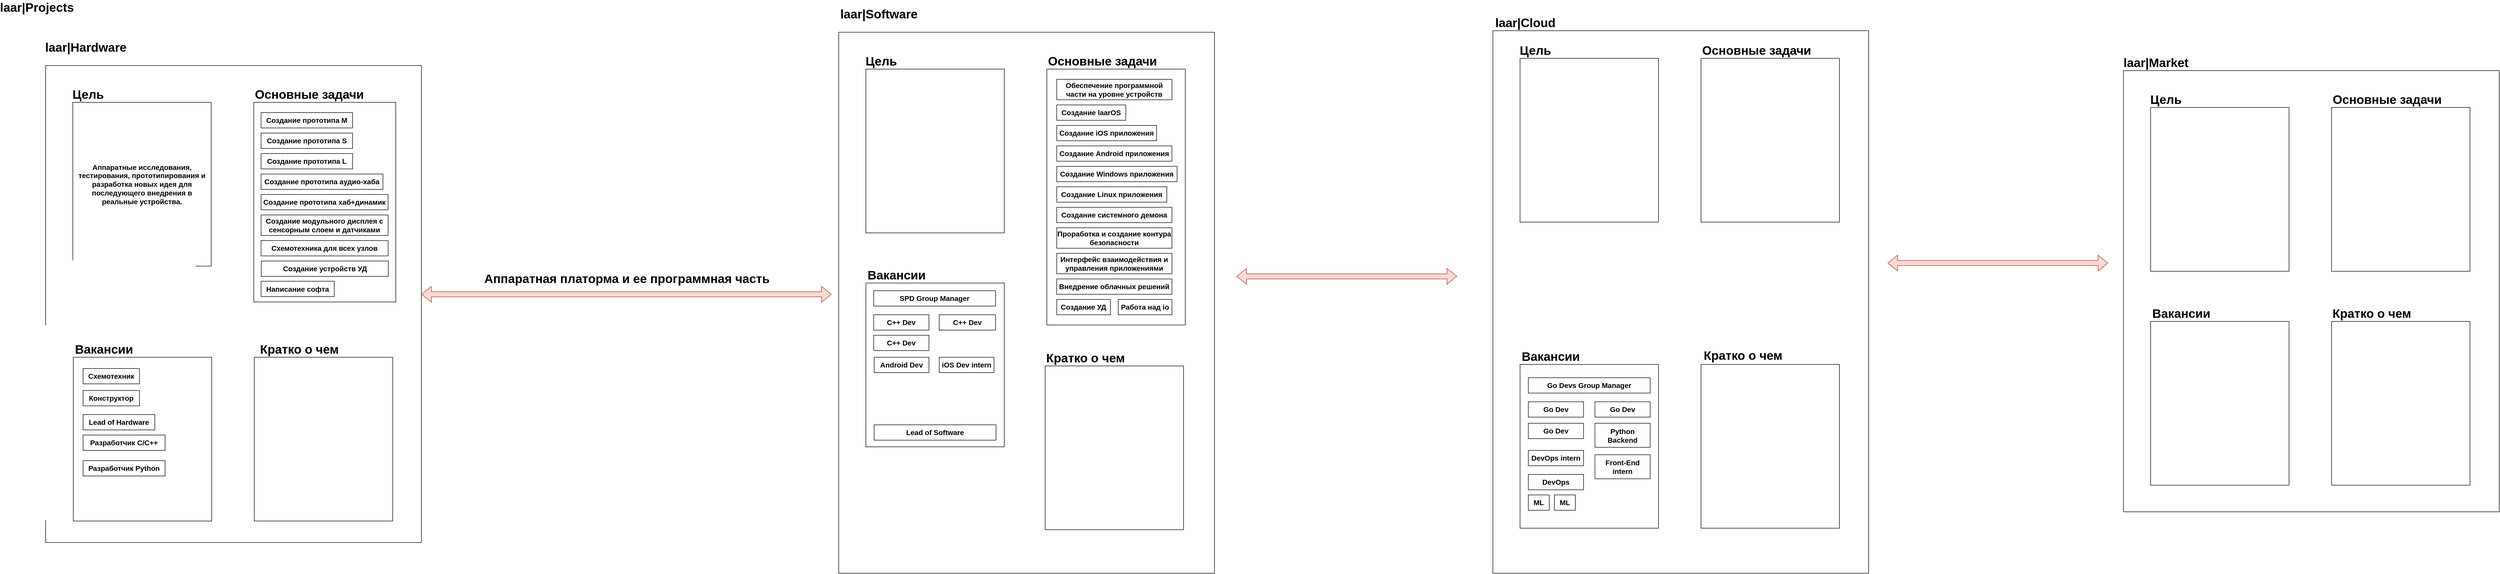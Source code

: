 <mxfile version="22.1.4" type="github">
  <diagram name="Страница — 1" id="ZqEQ2uIjSCoxPEkew0uO">
    <mxGraphModel dx="1908" dy="1284" grid="1" gridSize="10" guides="1" tooltips="1" connect="1" arrows="1" fold="1" page="1" pageScale="1" pageWidth="827" pageHeight="1169" math="0" shadow="0">
      <root>
        <mxCell id="0" />
        <mxCell id="1" parent="0" />
        <mxCell id="WnLP0OA23K2Bo2pzQ6Bt-3" value="" style="rounded=0;whiteSpace=wrap;html=1;fillColor=none;" parent="1" vertex="1">
          <mxGeometry x="107" y="148" width="733" height="932" as="geometry" />
        </mxCell>
        <mxCell id="T9pTu-QHJXgR7XEYWg38-1" value="&lt;font style=&quot;font-size: 24px;&quot;&gt;&lt;b&gt;laar|Projects&lt;/b&gt;&lt;/font&gt;" style="text;html=1;strokeColor=none;fillColor=none;align=center;verticalAlign=middle;whiteSpace=wrap;rounded=0;" parent="1" vertex="1">
          <mxGeometry x="20" y="20" width="140" height="30" as="geometry" />
        </mxCell>
        <mxCell id="WnLP0OA23K2Bo2pzQ6Bt-5" value="&lt;font style=&quot;font-size: 24px;&quot;&gt;&lt;b&gt;laar|Hardware&lt;/b&gt;&lt;/font&gt;" style="text;html=1;strokeColor=none;fillColor=none;align=center;verticalAlign=middle;whiteSpace=wrap;rounded=0;" parent="1" vertex="1">
          <mxGeometry x="107" y="98" width="157" height="30" as="geometry" />
        </mxCell>
        <mxCell id="WnLP0OA23K2Bo2pzQ6Bt-11" value="" style="rounded=0;whiteSpace=wrap;html=1;fillColor=none;" parent="1" vertex="1">
          <mxGeometry x="513" y="220" width="277" height="390" as="geometry" />
        </mxCell>
        <mxCell id="WnLP0OA23K2Bo2pzQ6Bt-12" value="&lt;span style=&quot;font-size: 24px;&quot;&gt;&lt;b&gt;Вакансии&lt;/b&gt;&lt;/span&gt;" style="text;html=1;strokeColor=none;fillColor=none;align=center;verticalAlign=middle;whiteSpace=wrap;rounded=0;" parent="1" vertex="1">
          <mxGeometry x="161" y="688" width="120" height="30" as="geometry" />
        </mxCell>
        <mxCell id="WnLP0OA23K2Bo2pzQ6Bt-13" value="&lt;span style=&quot;font-size: 14px;&quot;&gt;&lt;b&gt;Аппаратные исследования, тестирования, прототипирования и разработка новых идея для последующего внедрения в реальные устройства.&lt;/b&gt;&lt;/span&gt;" style="rounded=0;whiteSpace=wrap;html=1;fillColor=none;" parent="1" vertex="1">
          <mxGeometry x="160" y="220" width="270" height="320" as="geometry" />
        </mxCell>
        <mxCell id="WnLP0OA23K2Bo2pzQ6Bt-14" value="&lt;span style=&quot;font-size: 24px;&quot;&gt;&lt;b&gt;Цель&lt;/b&gt;&lt;/span&gt;" style="text;html=1;strokeColor=none;fillColor=none;align=center;verticalAlign=middle;whiteSpace=wrap;rounded=0;" parent="1" vertex="1">
          <mxGeometry x="160" y="190" width="60" height="30" as="geometry" />
        </mxCell>
        <mxCell id="WnLP0OA23K2Bo2pzQ6Bt-15" value="" style="rounded=0;whiteSpace=wrap;html=1;fillColor=none;" parent="1" vertex="1">
          <mxGeometry x="161" y="718" width="270" height="320" as="geometry" />
        </mxCell>
        <mxCell id="WnLP0OA23K2Bo2pzQ6Bt-16" value="&lt;span style=&quot;font-size: 24px;&quot;&gt;&lt;b&gt;Основные задачи&lt;/b&gt;&lt;/span&gt;" style="text;html=1;strokeColor=none;fillColor=none;align=center;verticalAlign=middle;whiteSpace=wrap;rounded=0;" parent="1" vertex="1">
          <mxGeometry x="513" y="190" width="217" height="30" as="geometry" />
        </mxCell>
        <mxCell id="WnLP0OA23K2Bo2pzQ6Bt-17" value="" style="rounded=0;whiteSpace=wrap;html=1;fillColor=none;" parent="1" vertex="1">
          <mxGeometry x="514" y="718" width="270" height="320" as="geometry" />
        </mxCell>
        <mxCell id="WnLP0OA23K2Bo2pzQ6Bt-18" value="&lt;span style=&quot;font-size: 24px;&quot;&gt;&lt;b&gt;Кратко о чем&lt;/b&gt;&lt;/span&gt;" style="text;html=1;strokeColor=none;fillColor=none;align=center;verticalAlign=middle;whiteSpace=wrap;rounded=0;" parent="1" vertex="1">
          <mxGeometry x="514" y="688" width="176" height="30" as="geometry" />
        </mxCell>
        <mxCell id="WnLP0OA23K2Bo2pzQ6Bt-19" value="" style="rounded=0;whiteSpace=wrap;html=1;fillColor=none;" parent="1" vertex="1">
          <mxGeometry x="4160" y="158" width="733" height="862" as="geometry" />
        </mxCell>
        <mxCell id="WnLP0OA23K2Bo2pzQ6Bt-20" value="&lt;font style=&quot;font-size: 24px;&quot;&gt;&lt;b&gt;laar|Market&lt;/b&gt;&lt;/font&gt;" style="text;html=1;strokeColor=none;fillColor=none;align=center;verticalAlign=middle;whiteSpace=wrap;rounded=0;" parent="1" vertex="1">
          <mxGeometry x="4160" y="128" width="127" height="30" as="geometry" />
        </mxCell>
        <mxCell id="WnLP0OA23K2Bo2pzQ6Bt-21" value="" style="rounded=0;whiteSpace=wrap;html=1;fillColor=none;" parent="1" vertex="1">
          <mxGeometry x="4566" y="230" width="270" height="320" as="geometry" />
        </mxCell>
        <mxCell id="WnLP0OA23K2Bo2pzQ6Bt-22" value="&lt;span style=&quot;font-size: 24px;&quot;&gt;&lt;b&gt;Вакансии&lt;/b&gt;&lt;/span&gt;" style="text;html=1;strokeColor=none;fillColor=none;align=center;verticalAlign=middle;whiteSpace=wrap;rounded=0;" parent="1" vertex="1">
          <mxGeometry x="4213" y="618" width="120" height="30" as="geometry" />
        </mxCell>
        <mxCell id="WnLP0OA23K2Bo2pzQ6Bt-23" value="" style="rounded=0;whiteSpace=wrap;html=1;fillColor=none;" parent="1" vertex="1">
          <mxGeometry x="4213" y="230" width="270" height="320" as="geometry" />
        </mxCell>
        <mxCell id="WnLP0OA23K2Bo2pzQ6Bt-24" value="&lt;span style=&quot;font-size: 24px;&quot;&gt;&lt;b&gt;Цель&lt;/b&gt;&lt;/span&gt;" style="text;html=1;strokeColor=none;fillColor=none;align=center;verticalAlign=middle;whiteSpace=wrap;rounded=0;" parent="1" vertex="1">
          <mxGeometry x="4213" y="200" width="60" height="30" as="geometry" />
        </mxCell>
        <mxCell id="WnLP0OA23K2Bo2pzQ6Bt-25" value="" style="rounded=0;whiteSpace=wrap;html=1;fillColor=none;" parent="1" vertex="1">
          <mxGeometry x="4213" y="648" width="270" height="320" as="geometry" />
        </mxCell>
        <mxCell id="WnLP0OA23K2Bo2pzQ6Bt-26" value="&lt;span style=&quot;font-size: 24px;&quot;&gt;&lt;b&gt;Основные задачи&lt;/b&gt;&lt;/span&gt;" style="text;html=1;strokeColor=none;fillColor=none;align=center;verticalAlign=middle;whiteSpace=wrap;rounded=0;" parent="1" vertex="1">
          <mxGeometry x="4566" y="200" width="217" height="30" as="geometry" />
        </mxCell>
        <mxCell id="WnLP0OA23K2Bo2pzQ6Bt-27" value="" style="rounded=0;whiteSpace=wrap;html=1;fillColor=none;" parent="1" vertex="1">
          <mxGeometry x="4566" y="648" width="270" height="320" as="geometry" />
        </mxCell>
        <mxCell id="WnLP0OA23K2Bo2pzQ6Bt-28" value="&lt;span style=&quot;font-size: 24px;&quot;&gt;&lt;b&gt;Кратко о чем&lt;/b&gt;&lt;/span&gt;" style="text;html=1;strokeColor=none;fillColor=none;align=center;verticalAlign=middle;whiteSpace=wrap;rounded=0;" parent="1" vertex="1">
          <mxGeometry x="4566" y="618" width="157" height="30" as="geometry" />
        </mxCell>
        <mxCell id="WnLP0OA23K2Bo2pzQ6Bt-29" value="" style="rounded=0;whiteSpace=wrap;html=1;fillColor=none;" parent="1" vertex="1">
          <mxGeometry x="1654" y="83" width="733" height="1057" as="geometry" />
        </mxCell>
        <mxCell id="WnLP0OA23K2Bo2pzQ6Bt-30" value="&lt;font style=&quot;font-size: 24px;&quot;&gt;&lt;b&gt;laar|Software&lt;/b&gt;&lt;/font&gt;" style="text;html=1;strokeColor=none;fillColor=none;align=center;verticalAlign=middle;whiteSpace=wrap;rounded=0;" parent="1" vertex="1">
          <mxGeometry x="1654" y="33" width="157" height="30" as="geometry" />
        </mxCell>
        <mxCell id="WnLP0OA23K2Bo2pzQ6Bt-31" value="" style="rounded=0;whiteSpace=wrap;html=1;fillColor=none;" parent="1" vertex="1">
          <mxGeometry x="2060" y="155" width="270" height="500" as="geometry" />
        </mxCell>
        <mxCell id="WnLP0OA23K2Bo2pzQ6Bt-32" value="&lt;span style=&quot;font-size: 24px;&quot;&gt;&lt;b&gt;Вакансии&lt;/b&gt;&lt;/span&gt;" style="text;html=1;strokeColor=none;fillColor=none;align=center;verticalAlign=middle;whiteSpace=wrap;rounded=0;" parent="1" vertex="1">
          <mxGeometry x="1707" y="543" width="120" height="30" as="geometry" />
        </mxCell>
        <mxCell id="WnLP0OA23K2Bo2pzQ6Bt-33" value="" style="rounded=0;whiteSpace=wrap;html=1;fillColor=none;" parent="1" vertex="1">
          <mxGeometry x="1707" y="155" width="270" height="320" as="geometry" />
        </mxCell>
        <mxCell id="WnLP0OA23K2Bo2pzQ6Bt-34" value="&lt;span style=&quot;font-size: 24px;&quot;&gt;&lt;b&gt;Цель&lt;/b&gt;&lt;/span&gt;" style="text;html=1;strokeColor=none;fillColor=none;align=center;verticalAlign=middle;whiteSpace=wrap;rounded=0;" parent="1" vertex="1">
          <mxGeometry x="1707" y="125" width="60" height="30" as="geometry" />
        </mxCell>
        <mxCell id="WnLP0OA23K2Bo2pzQ6Bt-35" value="" style="rounded=0;whiteSpace=wrap;html=1;fillColor=none;" parent="1" vertex="1">
          <mxGeometry x="1707" y="573" width="270" height="320" as="geometry" />
        </mxCell>
        <mxCell id="WnLP0OA23K2Bo2pzQ6Bt-36" value="&lt;span style=&quot;font-size: 24px;&quot;&gt;&lt;b&gt;Основные задачи&lt;/b&gt;&lt;/span&gt;" style="text;html=1;strokeColor=none;fillColor=none;align=center;verticalAlign=middle;whiteSpace=wrap;rounded=0;" parent="1" vertex="1">
          <mxGeometry x="2060" y="125" width="217" height="30" as="geometry" />
        </mxCell>
        <mxCell id="WnLP0OA23K2Bo2pzQ6Bt-37" value="" style="rounded=0;whiteSpace=wrap;html=1;fillColor=none;" parent="1" vertex="1">
          <mxGeometry x="2056.63" y="735" width="270" height="320" as="geometry" />
        </mxCell>
        <mxCell id="WnLP0OA23K2Bo2pzQ6Bt-38" value="&lt;span style=&quot;font-size: 24px;&quot;&gt;&lt;b&gt;Кратко о чем&lt;/b&gt;&lt;/span&gt;" style="text;html=1;strokeColor=none;fillColor=none;align=center;verticalAlign=middle;whiteSpace=wrap;rounded=0;" parent="1" vertex="1">
          <mxGeometry x="2056.63" y="705" width="157" height="30" as="geometry" />
        </mxCell>
        <mxCell id="WnLP0OA23K2Bo2pzQ6Bt-39" value="" style="rounded=0;whiteSpace=wrap;html=1;fillColor=none;" parent="1" vertex="1">
          <mxGeometry x="2930" y="80" width="733" height="1060" as="geometry" />
        </mxCell>
        <mxCell id="WnLP0OA23K2Bo2pzQ6Bt-40" value="&lt;font style=&quot;font-size: 24px;&quot;&gt;&lt;b&gt;laar|Cloud&lt;/b&gt;&lt;/font&gt;" style="text;html=1;strokeColor=none;fillColor=none;align=center;verticalAlign=middle;whiteSpace=wrap;rounded=0;" parent="1" vertex="1">
          <mxGeometry x="2930" y="50" width="127" height="30" as="geometry" />
        </mxCell>
        <mxCell id="WnLP0OA23K2Bo2pzQ6Bt-41" value="" style="rounded=0;whiteSpace=wrap;html=1;fillColor=none;" parent="1" vertex="1">
          <mxGeometry x="3336" y="134" width="270" height="320" as="geometry" />
        </mxCell>
        <mxCell id="WnLP0OA23K2Bo2pzQ6Bt-42" value="&lt;span style=&quot;font-size: 24px;&quot;&gt;&lt;b&gt;Вакансии&lt;/b&gt;&lt;/span&gt;" style="text;html=1;strokeColor=none;fillColor=none;align=center;verticalAlign=middle;whiteSpace=wrap;rounded=0;" parent="1" vertex="1">
          <mxGeometry x="2983" y="702" width="120" height="30" as="geometry" />
        </mxCell>
        <mxCell id="WnLP0OA23K2Bo2pzQ6Bt-43" value="" style="rounded=0;whiteSpace=wrap;html=1;fillColor=none;" parent="1" vertex="1">
          <mxGeometry x="2983" y="134" width="270" height="320" as="geometry" />
        </mxCell>
        <mxCell id="WnLP0OA23K2Bo2pzQ6Bt-44" value="&lt;span style=&quot;font-size: 24px;&quot;&gt;&lt;b&gt;Цель&lt;/b&gt;&lt;/span&gt;" style="text;html=1;strokeColor=none;fillColor=none;align=center;verticalAlign=middle;whiteSpace=wrap;rounded=0;" parent="1" vertex="1">
          <mxGeometry x="2983" y="104" width="60" height="30" as="geometry" />
        </mxCell>
        <mxCell id="WnLP0OA23K2Bo2pzQ6Bt-45" value="" style="rounded=0;whiteSpace=wrap;html=1;fillColor=none;" parent="1" vertex="1">
          <mxGeometry x="2983" y="732" width="270" height="320" as="geometry" />
        </mxCell>
        <mxCell id="WnLP0OA23K2Bo2pzQ6Bt-46" value="&lt;span style=&quot;font-size: 24px;&quot;&gt;&lt;b&gt;Основные задачи&lt;/b&gt;&lt;/span&gt;" style="text;html=1;strokeColor=none;fillColor=none;align=center;verticalAlign=middle;whiteSpace=wrap;rounded=0;" parent="1" vertex="1">
          <mxGeometry x="3336" y="104" width="217" height="30" as="geometry" />
        </mxCell>
        <mxCell id="WnLP0OA23K2Bo2pzQ6Bt-47" value="" style="rounded=0;whiteSpace=wrap;html=1;fillColor=none;" parent="1" vertex="1">
          <mxGeometry x="3336" y="732" width="270" height="320" as="geometry" />
        </mxCell>
        <mxCell id="WnLP0OA23K2Bo2pzQ6Bt-48" value="&lt;span style=&quot;font-size: 24px;&quot;&gt;&lt;b&gt;Кратко о чем&lt;/b&gt;&lt;/span&gt;" style="text;html=1;strokeColor=none;fillColor=none;align=center;verticalAlign=middle;whiteSpace=wrap;rounded=0;" parent="1" vertex="1">
          <mxGeometry x="3336" y="700" width="164" height="30" as="geometry" />
        </mxCell>
        <mxCell id="WnLP0OA23K2Bo2pzQ6Bt-50" value="&lt;b&gt;&lt;font style=&quot;font-size: 14px;&quot;&gt;Создание прототипа M&lt;/font&gt;&lt;/b&gt;" style="rounded=0;whiteSpace=wrap;html=1;" parent="1" vertex="1">
          <mxGeometry x="527.25" y="240" width="178.5" height="30" as="geometry" />
        </mxCell>
        <mxCell id="WnLP0OA23K2Bo2pzQ6Bt-51" value="&lt;b&gt;&lt;font style=&quot;font-size: 14px;&quot;&gt;Создание прототипа S&lt;/font&gt;&lt;/b&gt;" style="rounded=0;whiteSpace=wrap;html=1;" parent="1" vertex="1">
          <mxGeometry x="527.25" y="280" width="178.5" height="30" as="geometry" />
        </mxCell>
        <mxCell id="WnLP0OA23K2Bo2pzQ6Bt-52" value="&lt;b&gt;&lt;font style=&quot;font-size: 14px;&quot;&gt;Создание прототипа L&lt;/font&gt;&lt;/b&gt;" style="rounded=0;whiteSpace=wrap;html=1;" parent="1" vertex="1">
          <mxGeometry x="527.25" y="320" width="178.5" height="30" as="geometry" />
        </mxCell>
        <mxCell id="WnLP0OA23K2Bo2pzQ6Bt-53" value="&lt;b&gt;&lt;font style=&quot;font-size: 14px;&quot;&gt;Создание прототипа аудио-хаба&lt;/font&gt;&lt;/b&gt;" style="rounded=0;whiteSpace=wrap;html=1;" parent="1" vertex="1">
          <mxGeometry x="527.25" y="360" width="237.75" height="30" as="geometry" />
        </mxCell>
        <mxCell id="WnLP0OA23K2Bo2pzQ6Bt-54" value="&lt;b&gt;&lt;font style=&quot;font-size: 14px;&quot;&gt;Создание прототипа хаб+динамик&lt;/font&gt;&lt;/b&gt;" style="rounded=0;whiteSpace=wrap;html=1;" parent="1" vertex="1">
          <mxGeometry x="527.25" y="400" width="247.75" height="30" as="geometry" />
        </mxCell>
        <mxCell id="WnLP0OA23K2Bo2pzQ6Bt-55" value="&lt;b&gt;&lt;font style=&quot;font-size: 14px;&quot;&gt;Создание модульного дисплея с сенсорным слоем и датчиками&lt;/font&gt;&lt;/b&gt;" style="rounded=0;whiteSpace=wrap;html=1;" parent="1" vertex="1">
          <mxGeometry x="527.25" y="440" width="247.75" height="40" as="geometry" />
        </mxCell>
        <mxCell id="WnLP0OA23K2Bo2pzQ6Bt-56" value="&lt;span style=&quot;font-size: 14px;&quot;&gt;&lt;b&gt;Схемотехника для всех узлов&lt;/b&gt;&lt;/span&gt;" style="rounded=0;whiteSpace=wrap;html=1;" parent="1" vertex="1">
          <mxGeometry x="527.25" y="490" width="247.75" height="30" as="geometry" />
        </mxCell>
        <mxCell id="WnLP0OA23K2Bo2pzQ6Bt-57" value="&lt;span style=&quot;font-size: 14px;&quot;&gt;&lt;b&gt;Создание устройств УД&lt;/b&gt;&lt;/span&gt;" style="rounded=0;whiteSpace=wrap;html=1;" parent="1" vertex="1">
          <mxGeometry x="527.63" y="530" width="247.75" height="30" as="geometry" />
        </mxCell>
        <mxCell id="WnLP0OA23K2Bo2pzQ6Bt-58" value="&lt;span style=&quot;font-size: 14px;&quot;&gt;&lt;b&gt;Написание софта&lt;/b&gt;&lt;/span&gt;" style="rounded=0;whiteSpace=wrap;html=1;" parent="1" vertex="1">
          <mxGeometry x="527.25" y="569.5" width="142.75" height="30" as="geometry" />
        </mxCell>
        <mxCell id="WnLP0OA23K2Bo2pzQ6Bt-59" value="&lt;span style=&quot;font-size: 14px;&quot;&gt;&lt;b&gt;Схемотехник&lt;/b&gt;&lt;/span&gt;" style="rounded=0;whiteSpace=wrap;html=1;" parent="1" vertex="1">
          <mxGeometry x="180" y="740" width="110" height="30" as="geometry" />
        </mxCell>
        <mxCell id="WnLP0OA23K2Bo2pzQ6Bt-60" value="&lt;span style=&quot;font-size: 14px;&quot;&gt;&lt;b&gt;Конструктор&lt;/b&gt;&lt;/span&gt;" style="rounded=0;whiteSpace=wrap;html=1;" parent="1" vertex="1">
          <mxGeometry x="180" y="783" width="110" height="30" as="geometry" />
        </mxCell>
        <mxCell id="WnLP0OA23K2Bo2pzQ6Bt-61" value="&lt;span style=&quot;font-size: 14px;&quot;&gt;&lt;b&gt;Lead of Hardware&lt;/b&gt;&lt;/span&gt;" style="rounded=0;whiteSpace=wrap;html=1;" parent="1" vertex="1">
          <mxGeometry x="180" y="830" width="140" height="30" as="geometry" />
        </mxCell>
        <mxCell id="WnLP0OA23K2Bo2pzQ6Bt-62" value="&lt;span style=&quot;font-size: 14px;&quot;&gt;&lt;b&gt;Разработчик С/C++&lt;/b&gt;&lt;/span&gt;" style="rounded=0;whiteSpace=wrap;html=1;" parent="1" vertex="1">
          <mxGeometry x="180" y="870" width="160" height="30" as="geometry" />
        </mxCell>
        <mxCell id="WnLP0OA23K2Bo2pzQ6Bt-63" value="&lt;span style=&quot;font-size: 14px;&quot;&gt;&lt;b&gt;Разработчик Python&lt;/b&gt;&lt;/span&gt;" style="rounded=0;whiteSpace=wrap;html=1;" parent="1" vertex="1">
          <mxGeometry x="180" y="920" width="160" height="30" as="geometry" />
        </mxCell>
        <mxCell id="WnLP0OA23K2Bo2pzQ6Bt-64" value="&lt;span style=&quot;font-size: 14px;&quot;&gt;&lt;b&gt;Обеспечение программной части на уровне устройств&lt;/b&gt;&lt;/span&gt;" style="rounded=0;whiteSpace=wrap;html=1;" parent="1" vertex="1">
          <mxGeometry x="2079.25" y="175" width="224.75" height="40" as="geometry" />
        </mxCell>
        <mxCell id="WnLP0OA23K2Bo2pzQ6Bt-65" value="&lt;span style=&quot;font-size: 14px;&quot;&gt;&lt;b&gt;Создание laarOS&lt;/b&gt;&lt;/span&gt;" style="rounded=0;whiteSpace=wrap;html=1;" parent="1" vertex="1">
          <mxGeometry x="2079.25" y="225" width="134.75" height="30" as="geometry" />
        </mxCell>
        <mxCell id="WnLP0OA23K2Bo2pzQ6Bt-66" value="&lt;span style=&quot;font-size: 14px;&quot;&gt;&lt;b&gt;Создание iOS приложения&lt;/b&gt;&lt;/span&gt;" style="rounded=0;whiteSpace=wrap;html=1;" parent="1" vertex="1">
          <mxGeometry x="2079.25" y="265" width="194.75" height="30" as="geometry" />
        </mxCell>
        <mxCell id="WnLP0OA23K2Bo2pzQ6Bt-67" value="&lt;span style=&quot;font-size: 14px;&quot;&gt;&lt;b&gt;Создание Android приложения&lt;/b&gt;&lt;/span&gt;" style="rounded=0;whiteSpace=wrap;html=1;" parent="1" vertex="1">
          <mxGeometry x="2079.25" y="305" width="224.75" height="30" as="geometry" />
        </mxCell>
        <mxCell id="WnLP0OA23K2Bo2pzQ6Bt-68" value="&lt;span style=&quot;font-size: 14px;&quot;&gt;&lt;b&gt;Создание Windows приложения&lt;/b&gt;&lt;/span&gt;" style="rounded=0;whiteSpace=wrap;html=1;" parent="1" vertex="1">
          <mxGeometry x="2079.25" y="345" width="234.75" height="30" as="geometry" />
        </mxCell>
        <mxCell id="WnLP0OA23K2Bo2pzQ6Bt-69" value="&lt;span style=&quot;font-size: 14px;&quot;&gt;&lt;b&gt;Создание Linux приложения&lt;/b&gt;&lt;/span&gt;" style="rounded=0;whiteSpace=wrap;html=1;" parent="1" vertex="1">
          <mxGeometry x="2079.25" y="385" width="214.75" height="30" as="geometry" />
        </mxCell>
        <mxCell id="WnLP0OA23K2Bo2pzQ6Bt-70" value="&lt;span style=&quot;font-size: 14px;&quot;&gt;&lt;b&gt;Создание системного демона&lt;/b&gt;&lt;/span&gt;" style="rounded=0;whiteSpace=wrap;html=1;" parent="1" vertex="1">
          <mxGeometry x="2079.25" y="425" width="224.75" height="30" as="geometry" />
        </mxCell>
        <mxCell id="WnLP0OA23K2Bo2pzQ6Bt-71" value="&lt;span style=&quot;font-size: 14px;&quot;&gt;&lt;b&gt;Проработка и создание контура безопасности&lt;/b&gt;&lt;/span&gt;" style="rounded=0;whiteSpace=wrap;html=1;" parent="1" vertex="1">
          <mxGeometry x="2079.25" y="465" width="224.75" height="40" as="geometry" />
        </mxCell>
        <mxCell id="WnLP0OA23K2Bo2pzQ6Bt-72" value="&lt;span style=&quot;font-size: 14px;&quot;&gt;&lt;b&gt;Интерфейс взаимодействия и управления приложениями&lt;/b&gt;&lt;/span&gt;" style="rounded=0;whiteSpace=wrap;html=1;" parent="1" vertex="1">
          <mxGeometry x="2079.25" y="515" width="224.75" height="40" as="geometry" />
        </mxCell>
        <mxCell id="WnLP0OA23K2Bo2pzQ6Bt-73" value="&lt;span style=&quot;font-size: 14px;&quot;&gt;&lt;b&gt;Внедрение облачных решений&lt;/b&gt;&lt;/span&gt;" style="rounded=0;whiteSpace=wrap;html=1;" parent="1" vertex="1">
          <mxGeometry x="2079.25" y="565" width="224.75" height="30" as="geometry" />
        </mxCell>
        <mxCell id="WnLP0OA23K2Bo2pzQ6Bt-74" value="&lt;span style=&quot;font-size: 14px;&quot;&gt;&lt;b&gt;Создание УД&lt;/b&gt;&lt;/span&gt;" style="rounded=0;whiteSpace=wrap;html=1;" parent="1" vertex="1">
          <mxGeometry x="2079.25" y="605" width="104.75" height="30" as="geometry" />
        </mxCell>
        <mxCell id="WnLP0OA23K2Bo2pzQ6Bt-75" value="&lt;span style=&quot;font-size: 14px;&quot;&gt;&lt;b&gt;Работа над io&lt;/b&gt;&lt;/span&gt;" style="rounded=0;whiteSpace=wrap;html=1;" parent="1" vertex="1">
          <mxGeometry x="2199.25" y="605" width="104.75" height="30" as="geometry" />
        </mxCell>
        <mxCell id="WnLP0OA23K2Bo2pzQ6Bt-76" value="" style="shape=flexArrow;endArrow=classic;startArrow=classic;html=1;rounded=0;fillColor=#fad9d5;strokeColor=#ae4132;" parent="1" edge="1">
          <mxGeometry width="100" height="100" relative="1" as="geometry">
            <mxPoint x="840" y="595" as="sourcePoint" />
            <mxPoint x="1640" y="595" as="targetPoint" />
          </mxGeometry>
        </mxCell>
        <mxCell id="WnLP0OA23K2Bo2pzQ6Bt-77" value="&lt;span style=&quot;font-size: 24px;&quot;&gt;&lt;b&gt;Аппаратная платорма и ее программная часть&lt;/b&gt;&lt;/span&gt;" style="text;html=1;strokeColor=none;fillColor=none;align=center;verticalAlign=middle;whiteSpace=wrap;rounded=0;" parent="1" vertex="1">
          <mxGeometry x="926" y="550" width="630" height="30" as="geometry" />
        </mxCell>
        <mxCell id="WnLP0OA23K2Bo2pzQ6Bt-79" value="" style="shape=flexArrow;endArrow=classic;startArrow=classic;html=1;rounded=0;fillColor=#fad9d5;strokeColor=#ae4132;" parent="1" edge="1">
          <mxGeometry width="100" height="100" relative="1" as="geometry">
            <mxPoint x="2430" y="560" as="sourcePoint" />
            <mxPoint x="2860" y="560" as="targetPoint" />
          </mxGeometry>
        </mxCell>
        <mxCell id="WnLP0OA23K2Bo2pzQ6Bt-81" value="" style="shape=flexArrow;endArrow=classic;startArrow=classic;html=1;rounded=0;fillColor=#fad9d5;strokeColor=#ae4132;" parent="1" edge="1">
          <mxGeometry width="100" height="100" relative="1" as="geometry">
            <mxPoint x="3700" y="533.89" as="sourcePoint" />
            <mxPoint x="4130" y="533.89" as="targetPoint" />
          </mxGeometry>
        </mxCell>
        <mxCell id="WnLP0OA23K2Bo2pzQ6Bt-82" value="&lt;span style=&quot;font-size: 14px;&quot;&gt;&lt;b&gt;SPD Group Manager&lt;/b&gt;&lt;/span&gt;" style="rounded=0;whiteSpace=wrap;html=1;" parent="1" vertex="1">
          <mxGeometry x="1722.25" y="588" width="237.75" height="30" as="geometry" />
        </mxCell>
        <mxCell id="WnLP0OA23K2Bo2pzQ6Bt-84" value="&lt;span style=&quot;font-size: 14px;&quot;&gt;&lt;b&gt;C++ Dev&lt;/b&gt;&lt;/span&gt;" style="rounded=0;whiteSpace=wrap;html=1;" parent="1" vertex="1">
          <mxGeometry x="1722.25" y="635" width="107.75" height="30" as="geometry" />
        </mxCell>
        <mxCell id="WnLP0OA23K2Bo2pzQ6Bt-85" value="&lt;span style=&quot;font-size: 14px;&quot;&gt;&lt;b&gt;C++ Dev&lt;/b&gt;&lt;/span&gt;" style="rounded=0;whiteSpace=wrap;html=1;" parent="1" vertex="1">
          <mxGeometry x="1850" y="635" width="110" height="30" as="geometry" />
        </mxCell>
        <mxCell id="WnLP0OA23K2Bo2pzQ6Bt-86" value="&lt;span style=&quot;font-size: 14px;&quot;&gt;&lt;b&gt;C++ Dev&lt;/b&gt;&lt;/span&gt;" style="rounded=0;whiteSpace=wrap;html=1;" parent="1" vertex="1">
          <mxGeometry x="1722.25" y="675" width="107.75" height="30" as="geometry" />
        </mxCell>
        <mxCell id="WnLP0OA23K2Bo2pzQ6Bt-89" value="&lt;span style=&quot;font-size: 14px;&quot;&gt;&lt;b&gt;Lead of Software&lt;/b&gt;&lt;/span&gt;" style="rounded=0;whiteSpace=wrap;html=1;" parent="1" vertex="1">
          <mxGeometry x="1723.13" y="850" width="237.75" height="30" as="geometry" />
        </mxCell>
        <mxCell id="WnLP0OA23K2Bo2pzQ6Bt-90" value="&lt;span style=&quot;font-size: 14px;&quot;&gt;&lt;b&gt;Android Dev&lt;/b&gt;&lt;/span&gt;" style="rounded=0;whiteSpace=wrap;html=1;" parent="1" vertex="1">
          <mxGeometry x="1723.13" y="718" width="106.87" height="30" as="geometry" />
        </mxCell>
        <mxCell id="WnLP0OA23K2Bo2pzQ6Bt-91" value="&lt;span style=&quot;font-size: 14px;&quot;&gt;&lt;b&gt;iOS Dev intern&lt;/b&gt;&lt;/span&gt;" style="rounded=0;whiteSpace=wrap;html=1;" parent="1" vertex="1">
          <mxGeometry x="1850" y="718" width="106.87" height="30" as="geometry" />
        </mxCell>
        <mxCell id="WnLP0OA23K2Bo2pzQ6Bt-99" value="&lt;span style=&quot;font-size: 14px;&quot;&gt;&lt;b&gt;Go Devs Group Manager&lt;/b&gt;&lt;/span&gt;" style="rounded=0;whiteSpace=wrap;html=1;" parent="1" vertex="1">
          <mxGeometry x="2999.13" y="758" width="237.75" height="30" as="geometry" />
        </mxCell>
        <mxCell id="WnLP0OA23K2Bo2pzQ6Bt-100" value="&lt;span style=&quot;font-size: 14px;&quot;&gt;&lt;b&gt;Go Dev&lt;/b&gt;&lt;/span&gt;" style="rounded=0;whiteSpace=wrap;html=1;" parent="1" vertex="1">
          <mxGeometry x="2999.13" y="805" width="107.75" height="30" as="geometry" />
        </mxCell>
        <mxCell id="WnLP0OA23K2Bo2pzQ6Bt-101" value="&lt;span style=&quot;font-size: 14px;&quot;&gt;&lt;b&gt;Go Dev&lt;/b&gt;&lt;/span&gt;" style="rounded=0;whiteSpace=wrap;html=1;" parent="1" vertex="1">
          <mxGeometry x="2999.13" y="847" width="107.75" height="30" as="geometry" />
        </mxCell>
        <mxCell id="WnLP0OA23K2Bo2pzQ6Bt-102" value="&lt;span style=&quot;font-size: 14px;&quot;&gt;&lt;b&gt;Go Dev&lt;/b&gt;&lt;/span&gt;" style="rounded=0;whiteSpace=wrap;html=1;" parent="1" vertex="1">
          <mxGeometry x="3129.13" y="805" width="107.75" height="30" as="geometry" />
        </mxCell>
        <mxCell id="WnLP0OA23K2Bo2pzQ6Bt-104" value="&lt;span style=&quot;font-size: 14px;&quot;&gt;&lt;b&gt;DevOps intern&lt;/b&gt;&lt;/span&gt;" style="rounded=0;whiteSpace=wrap;html=1;" parent="1" vertex="1">
          <mxGeometry x="2999.13" y="900" width="107.75" height="30" as="geometry" />
        </mxCell>
        <mxCell id="WnLP0OA23K2Bo2pzQ6Bt-105" value="&lt;span style=&quot;font-size: 14px;&quot;&gt;&lt;b&gt;DevOps&lt;/b&gt;&lt;/span&gt;" style="rounded=0;whiteSpace=wrap;html=1;" parent="1" vertex="1">
          <mxGeometry x="2999.13" y="947" width="107.75" height="30" as="geometry" />
        </mxCell>
        <mxCell id="WnLP0OA23K2Bo2pzQ6Bt-106" value="&lt;span style=&quot;font-size: 14px;&quot;&gt;&lt;b&gt;Python Backend&lt;/b&gt;&lt;/span&gt;" style="rounded=0;whiteSpace=wrap;html=1;" parent="1" vertex="1">
          <mxGeometry x="3129.13" y="847" width="107.75" height="47" as="geometry" />
        </mxCell>
        <mxCell id="WnLP0OA23K2Bo2pzQ6Bt-107" value="&lt;span style=&quot;font-size: 14px;&quot;&gt;&lt;b&gt;Front-End intern&lt;/b&gt;&lt;/span&gt;" style="rounded=0;whiteSpace=wrap;html=1;" parent="1" vertex="1">
          <mxGeometry x="3129.13" y="908.5" width="107.75" height="47" as="geometry" />
        </mxCell>
        <mxCell id="WnLP0OA23K2Bo2pzQ6Bt-108" value="&lt;span style=&quot;font-size: 14px;&quot;&gt;&lt;b&gt;ML&lt;/b&gt;&lt;/span&gt;" style="rounded=0;whiteSpace=wrap;html=1;" parent="1" vertex="1">
          <mxGeometry x="2999.13" y="987" width="40.87" height="30" as="geometry" />
        </mxCell>
        <mxCell id="WnLP0OA23K2Bo2pzQ6Bt-109" value="&lt;span style=&quot;font-size: 14px;&quot;&gt;&lt;b&gt;ML&lt;/b&gt;&lt;/span&gt;" style="rounded=0;whiteSpace=wrap;html=1;" parent="1" vertex="1">
          <mxGeometry x="3050" y="987" width="40.87" height="30" as="geometry" />
        </mxCell>
      </root>
    </mxGraphModel>
  </diagram>
</mxfile>
